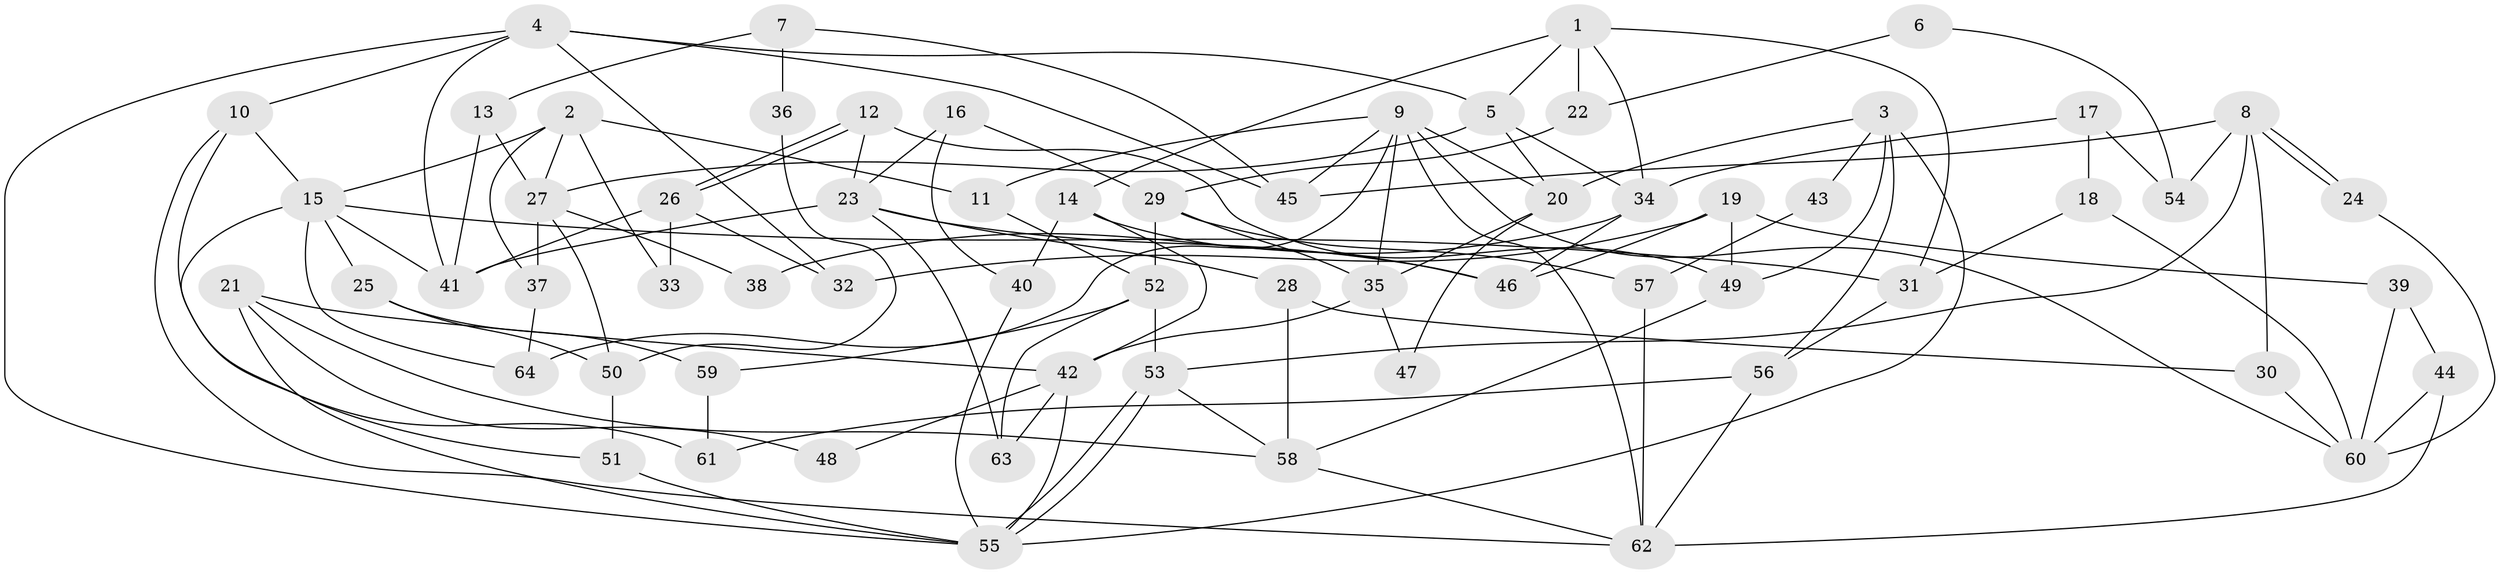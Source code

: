// coarse degree distribution, {5: 0.13636363636363635, 13: 0.022727272727272728, 8: 0.11363636363636363, 2: 0.11363636363636363, 3: 0.3181818181818182, 6: 0.06818181818181818, 7: 0.06818181818181818, 4: 0.13636363636363635, 10: 0.022727272727272728}
// Generated by graph-tools (version 1.1) at 2025/18/03/04/25 18:18:59]
// undirected, 64 vertices, 128 edges
graph export_dot {
graph [start="1"]
  node [color=gray90,style=filled];
  1;
  2;
  3;
  4;
  5;
  6;
  7;
  8;
  9;
  10;
  11;
  12;
  13;
  14;
  15;
  16;
  17;
  18;
  19;
  20;
  21;
  22;
  23;
  24;
  25;
  26;
  27;
  28;
  29;
  30;
  31;
  32;
  33;
  34;
  35;
  36;
  37;
  38;
  39;
  40;
  41;
  42;
  43;
  44;
  45;
  46;
  47;
  48;
  49;
  50;
  51;
  52;
  53;
  54;
  55;
  56;
  57;
  58;
  59;
  60;
  61;
  62;
  63;
  64;
  1 -- 14;
  1 -- 5;
  1 -- 22;
  1 -- 31;
  1 -- 34;
  2 -- 15;
  2 -- 11;
  2 -- 27;
  2 -- 33;
  2 -- 37;
  3 -- 56;
  3 -- 55;
  3 -- 20;
  3 -- 43;
  3 -- 49;
  4 -- 10;
  4 -- 55;
  4 -- 5;
  4 -- 32;
  4 -- 41;
  4 -- 45;
  5 -- 20;
  5 -- 27;
  5 -- 34;
  6 -- 54;
  6 -- 22;
  7 -- 13;
  7 -- 45;
  7 -- 36;
  8 -- 24;
  8 -- 24;
  8 -- 30;
  8 -- 45;
  8 -- 53;
  8 -- 54;
  9 -- 20;
  9 -- 45;
  9 -- 11;
  9 -- 35;
  9 -- 60;
  9 -- 62;
  9 -- 64;
  10 -- 62;
  10 -- 15;
  10 -- 61;
  11 -- 52;
  12 -- 49;
  12 -- 26;
  12 -- 26;
  12 -- 23;
  13 -- 27;
  13 -- 41;
  14 -- 40;
  14 -- 46;
  14 -- 42;
  15 -- 64;
  15 -- 41;
  15 -- 25;
  15 -- 31;
  15 -- 51;
  16 -- 29;
  16 -- 23;
  16 -- 40;
  17 -- 18;
  17 -- 34;
  17 -- 54;
  18 -- 60;
  18 -- 31;
  19 -- 32;
  19 -- 46;
  19 -- 39;
  19 -- 49;
  20 -- 35;
  20 -- 47;
  21 -- 58;
  21 -- 42;
  21 -- 48;
  21 -- 55;
  22 -- 29;
  23 -- 63;
  23 -- 28;
  23 -- 41;
  23 -- 46;
  24 -- 60;
  25 -- 50;
  25 -- 59;
  26 -- 41;
  26 -- 32;
  26 -- 33;
  27 -- 37;
  27 -- 38;
  27 -- 50;
  28 -- 58;
  28 -- 30;
  29 -- 52;
  29 -- 35;
  29 -- 57;
  30 -- 60;
  31 -- 56;
  34 -- 38;
  34 -- 46;
  35 -- 42;
  35 -- 47;
  36 -- 50;
  37 -- 64;
  39 -- 60;
  39 -- 44;
  40 -- 55;
  42 -- 55;
  42 -- 48;
  42 -- 63;
  43 -- 57;
  44 -- 62;
  44 -- 60;
  49 -- 58;
  50 -- 51;
  51 -- 55;
  52 -- 59;
  52 -- 53;
  52 -- 63;
  53 -- 55;
  53 -- 55;
  53 -- 58;
  56 -- 62;
  56 -- 61;
  57 -- 62;
  58 -- 62;
  59 -- 61;
}
